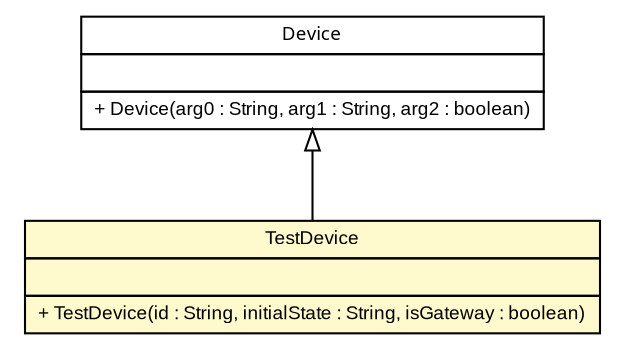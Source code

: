 #!/usr/local/bin/dot
#
# Class diagram 
# Generated by UMLGraph version 5.1 (http://www.umlgraph.org/)
#

digraph G {
	edge [fontname="arial",fontsize=10,labelfontname="arial",labelfontsize=10];
	node [fontname="arial",fontsize=10,shape=plaintext];
	nodesep=0.25;
	ranksep=0.5;
	// es.upm.dit.gsi.shanks.notification.util.test.TestDevice
	c7403 [label=<<table title="es.upm.dit.gsi.shanks.notification.util.test.TestDevice" border="0" cellborder="1" cellspacing="0" cellpadding="2" port="p" bgcolor="lemonChiffon" href="./TestDevice.html">
		<tr><td><table border="0" cellspacing="0" cellpadding="1">
<tr><td align="center" balign="center"> TestDevice </td></tr>
		</table></td></tr>
		<tr><td><table border="0" cellspacing="0" cellpadding="1">
<tr><td align="left" balign="left">  </td></tr>
		</table></td></tr>
		<tr><td><table border="0" cellspacing="0" cellpadding="1">
<tr><td align="left" balign="left"> + TestDevice(id : String, initialState : String, isGateway : boolean) </td></tr>
		</table></td></tr>
		</table>>, fontname="arial", fontcolor="black", fontsize=9.0];
	//es.upm.dit.gsi.shanks.notification.util.test.TestDevice extends es.upm.dit.gsi.shanks.model.element.device.Device
	c7411:p -> c7403:p [dir=back,arrowtail=empty];
	// es.upm.dit.gsi.shanks.model.element.device.Device
	c7411 [label=<<table title="es.upm.dit.gsi.shanks.model.element.device.Device" border="0" cellborder="1" cellspacing="0" cellpadding="2" port="p" href="http://java.sun.com/j2se/1.4.2/docs/api/es/upm/dit/gsi/shanks/model/element/device/Device.html">
		<tr><td><table border="0" cellspacing="0" cellpadding="1">
<tr><td align="center" balign="center"><font face="ariali"> Device </font></td></tr>
		</table></td></tr>
		<tr><td><table border="0" cellspacing="0" cellpadding="1">
<tr><td align="left" balign="left">  </td></tr>
		</table></td></tr>
		<tr><td><table border="0" cellspacing="0" cellpadding="1">
<tr><td align="left" balign="left"> + Device(arg0 : String, arg1 : String, arg2 : boolean) </td></tr>
		</table></td></tr>
		</table>>, fontname="arial", fontcolor="black", fontsize=9.0];
}

